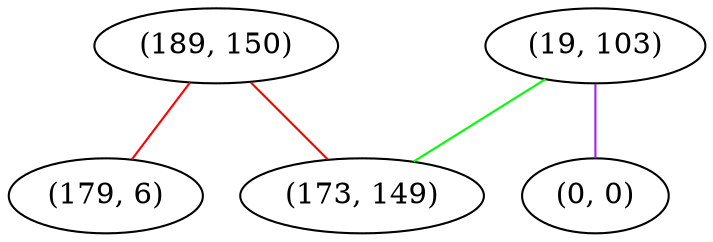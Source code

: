graph "" {
"(189, 150)";
"(19, 103)";
"(0, 0)";
"(173, 149)";
"(179, 6)";
"(189, 150)" -- "(173, 149)"  [color=red, key=0, weight=1];
"(189, 150)" -- "(179, 6)"  [color=red, key=0, weight=1];
"(19, 103)" -- "(0, 0)"  [color=purple, key=0, weight=4];
"(19, 103)" -- "(173, 149)"  [color=green, key=0, weight=2];
}
